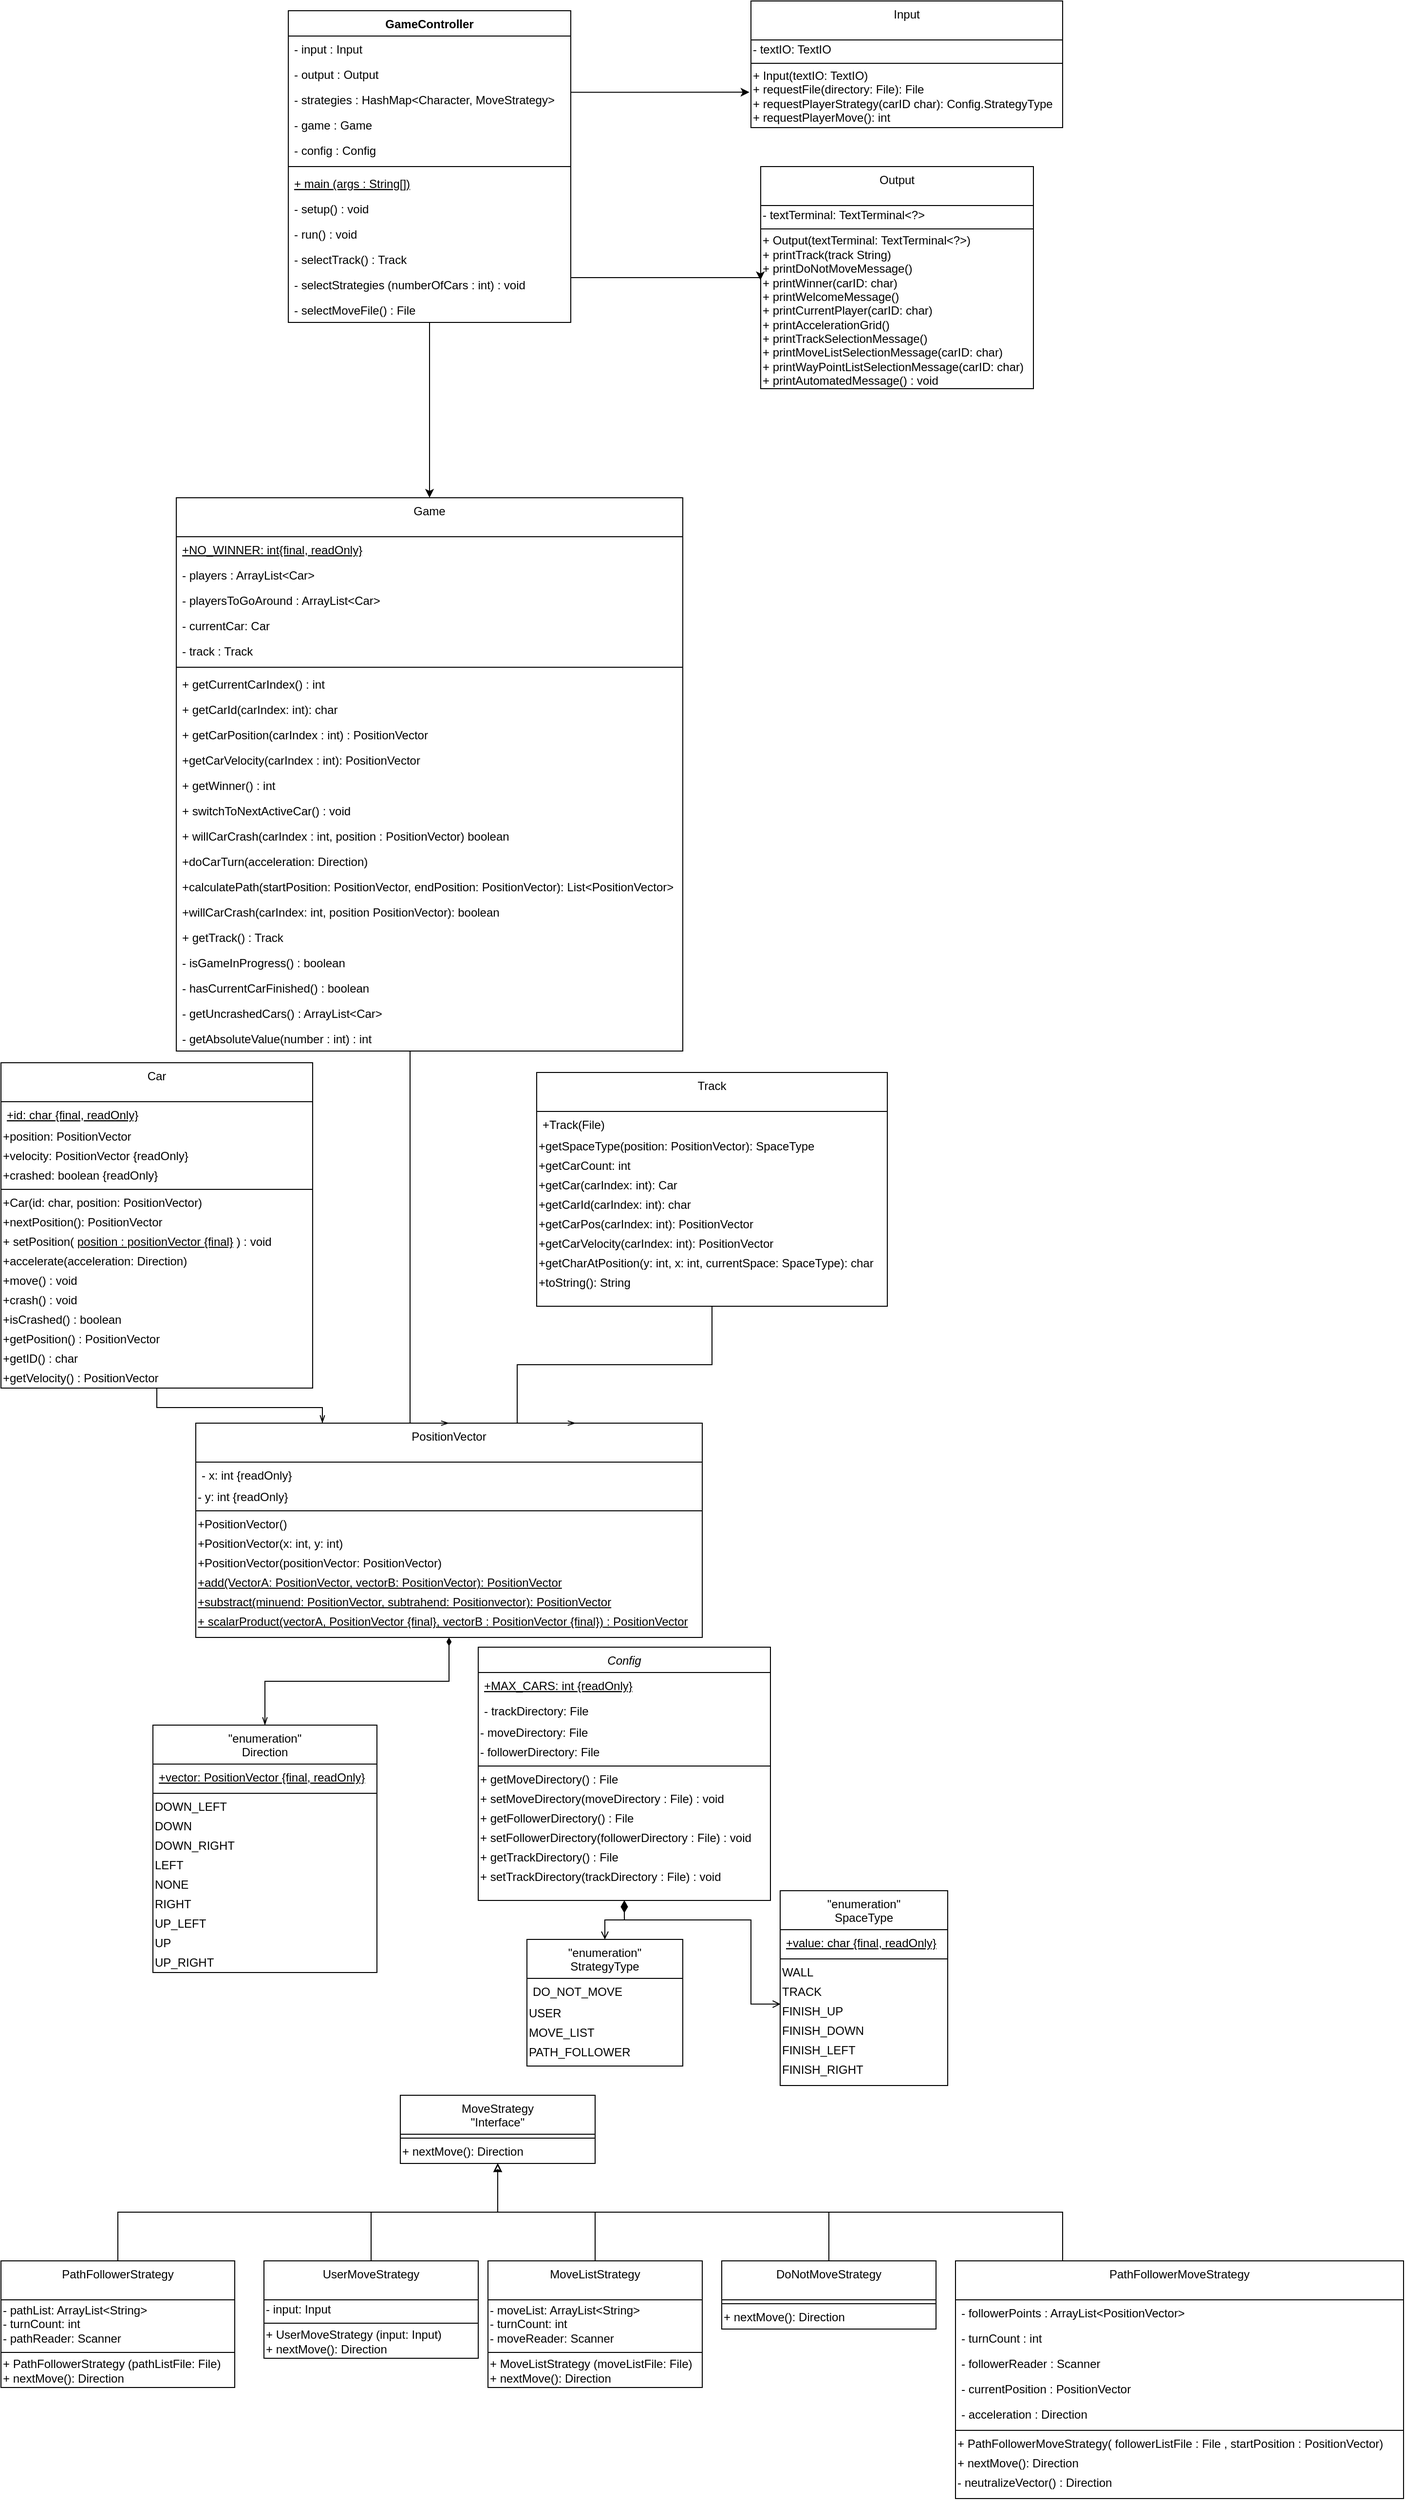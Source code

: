 <mxfile version="14.4.9" type="device"><diagram id="21KPywL8v5zVgEYM9-SO" name="Page-1"><mxGraphModel dx="38" dy="457" grid="1" gridSize="10" guides="1" tooltips="1" connect="1" arrows="1" fold="1" page="1" pageScale="1" pageWidth="827" pageHeight="1169" math="0" shadow="0"><root><mxCell id="0"/><mxCell id="1" parent="0"/><mxCell id="v4-2PvNkM2KqIHNa5-uu-1" value="Config" style="swimlane;fontStyle=2;align=center;verticalAlign=top;childLayout=stackLayout;horizontal=1;startSize=26;horizontalStack=0;resizeParent=1;resizeLast=0;collapsible=1;marginBottom=0;rounded=0;shadow=0;strokeWidth=1;" vertex="1" parent="1"><mxGeometry x="1460" y="1780" width="300" height="260" as="geometry"><mxRectangle x="230" y="140" width="160" height="26" as="alternateBounds"/></mxGeometry></mxCell><mxCell id="v4-2PvNkM2KqIHNa5-uu-2" value="+MAX_CARS: int {readOnly}" style="text;align=left;verticalAlign=top;spacingLeft=4;spacingRight=4;overflow=hidden;rotatable=0;points=[[0,0.5],[1,0.5]];portConstraint=eastwest;rounded=0;shadow=0;html=0;fontStyle=4" vertex="1" parent="v4-2PvNkM2KqIHNa5-uu-1"><mxGeometry y="26" width="300" height="26" as="geometry"/></mxCell><mxCell id="v4-2PvNkM2KqIHNa5-uu-3" value="- trackDirectory: File" style="text;align=left;verticalAlign=top;spacingLeft=4;spacingRight=4;overflow=hidden;rotatable=0;points=[[0,0.5],[1,0.5]];portConstraint=eastwest;rounded=0;shadow=0;html=0;" vertex="1" parent="v4-2PvNkM2KqIHNa5-uu-1"><mxGeometry y="52" width="300" height="26" as="geometry"/></mxCell><mxCell id="v4-2PvNkM2KqIHNa5-uu-4" value="- moveDirectory: File" style="text;html=1;align=left;verticalAlign=middle;resizable=0;points=[];autosize=1;" vertex="1" parent="v4-2PvNkM2KqIHNa5-uu-1"><mxGeometry y="78" width="300" height="20" as="geometry"/></mxCell><mxCell id="v4-2PvNkM2KqIHNa5-uu-5" value="- followerDirectory: File" style="text;html=1;align=left;verticalAlign=middle;resizable=0;points=[];autosize=1;" vertex="1" parent="v4-2PvNkM2KqIHNa5-uu-1"><mxGeometry y="98" width="300" height="20" as="geometry"/></mxCell><mxCell id="v4-2PvNkM2KqIHNa5-uu-162" value="" style="line;html=1;strokeWidth=1;align=left;verticalAlign=middle;spacingTop=-1;spacingLeft=3;spacingRight=3;rotatable=0;labelPosition=right;points=[];portConstraint=eastwest;" vertex="1" parent="v4-2PvNkM2KqIHNa5-uu-1"><mxGeometry y="118" width="300" height="8" as="geometry"/></mxCell><mxCell id="v4-2PvNkM2KqIHNa5-uu-163" value="+ getMoveDirectory() : File" style="text;html=1;align=left;verticalAlign=middle;resizable=0;points=[];autosize=1;" vertex="1" parent="v4-2PvNkM2KqIHNa5-uu-1"><mxGeometry y="126" width="300" height="20" as="geometry"/></mxCell><mxCell id="v4-2PvNkM2KqIHNa5-uu-168" value="+ setMoveDirectory(moveDirectory : File) : void" style="text;html=1;align=left;verticalAlign=middle;resizable=0;points=[];autosize=1;" vertex="1" parent="v4-2PvNkM2KqIHNa5-uu-1"><mxGeometry y="146" width="300" height="20" as="geometry"/></mxCell><mxCell id="v4-2PvNkM2KqIHNa5-uu-167" value="+ getFollowerDirectory() : File" style="text;html=1;align=left;verticalAlign=middle;resizable=0;points=[];autosize=1;" vertex="1" parent="v4-2PvNkM2KqIHNa5-uu-1"><mxGeometry y="166" width="300" height="20" as="geometry"/></mxCell><mxCell id="v4-2PvNkM2KqIHNa5-uu-166" value="+ setFollowerDirectory(followerDirectory : File) : void" style="text;html=1;align=left;verticalAlign=middle;resizable=0;points=[];autosize=1;" vertex="1" parent="v4-2PvNkM2KqIHNa5-uu-1"><mxGeometry y="186" width="300" height="20" as="geometry"/></mxCell><mxCell id="v4-2PvNkM2KqIHNa5-uu-164" value="+ getTrackDirectory() : File" style="text;html=1;align=left;verticalAlign=middle;resizable=0;points=[];autosize=1;" vertex="1" parent="v4-2PvNkM2KqIHNa5-uu-1"><mxGeometry y="206" width="300" height="20" as="geometry"/></mxCell><mxCell id="v4-2PvNkM2KqIHNa5-uu-169" value="+ setTrackDirectory(trackDirectory : File) : void" style="text;html=1;align=left;verticalAlign=middle;resizable=0;points=[];autosize=1;" vertex="1" parent="v4-2PvNkM2KqIHNa5-uu-1"><mxGeometry y="226" width="300" height="20" as="geometry"/></mxCell><mxCell id="v4-2PvNkM2KqIHNa5-uu-6" value="&quot;enumeration&quot;&#10;StrategyType&#10;" style="swimlane;fontStyle=0;align=center;verticalAlign=top;childLayout=stackLayout;horizontal=1;startSize=40;horizontalStack=0;resizeParent=1;resizeLast=0;collapsible=1;marginBottom=0;rounded=0;shadow=0;strokeWidth=1;" vertex="1" parent="1"><mxGeometry x="1510" y="2080" width="160" height="130" as="geometry"><mxRectangle x="340" y="380" width="170" height="26" as="alternateBounds"/></mxGeometry></mxCell><mxCell id="v4-2PvNkM2KqIHNa5-uu-7" value="DO_NOT_MOVE" style="text;align=left;verticalAlign=top;spacingLeft=4;spacingRight=4;overflow=hidden;rotatable=0;points=[[0,0.5],[1,0.5]];portConstraint=eastwest;" vertex="1" parent="v4-2PvNkM2KqIHNa5-uu-6"><mxGeometry y="40" width="160" height="26" as="geometry"/></mxCell><mxCell id="v4-2PvNkM2KqIHNa5-uu-8" value="USER" style="text;html=1;align=left;verticalAlign=middle;resizable=0;points=[];autosize=1;" vertex="1" parent="v4-2PvNkM2KqIHNa5-uu-6"><mxGeometry y="66" width="160" height="20" as="geometry"/></mxCell><mxCell id="v4-2PvNkM2KqIHNa5-uu-9" value="MOVE_LIST" style="text;html=1;align=left;verticalAlign=middle;resizable=0;points=[];autosize=1;" vertex="1" parent="v4-2PvNkM2KqIHNa5-uu-6"><mxGeometry y="86" width="160" height="20" as="geometry"/></mxCell><mxCell id="v4-2PvNkM2KqIHNa5-uu-10" value="PATH_FOLLOWER" style="text;html=1;align=left;verticalAlign=middle;resizable=0;points=[];autosize=1;" vertex="1" parent="v4-2PvNkM2KqIHNa5-uu-6"><mxGeometry y="106" width="160" height="20" as="geometry"/></mxCell><mxCell id="v4-2PvNkM2KqIHNa5-uu-11" value="" style="endArrow=diamondThin;endSize=10;endFill=1;shadow=0;strokeWidth=1;rounded=0;edgeStyle=elbowEdgeStyle;elbow=vertical;startArrow=open;startFill=0;" edge="1" parent="1" source="v4-2PvNkM2KqIHNa5-uu-6" target="v4-2PvNkM2KqIHNa5-uu-1"><mxGeometry width="160" relative="1" as="geometry"><mxPoint x="1530" y="1983" as="sourcePoint"/><mxPoint x="1630" y="1881" as="targetPoint"/></mxGeometry></mxCell><mxCell id="v4-2PvNkM2KqIHNa5-uu-12" value="&quot;enumeration&quot;&#10;SpaceType" style="swimlane;fontStyle=0;align=center;verticalAlign=top;childLayout=stackLayout;horizontal=1;startSize=40;horizontalStack=0;resizeParent=1;resizeLast=0;collapsible=1;marginBottom=0;rounded=0;shadow=0;strokeWidth=1;" vertex="1" parent="1"><mxGeometry x="1770" y="2030" width="172" height="200" as="geometry"><mxRectangle x="550" y="140" width="160" height="26" as="alternateBounds"/></mxGeometry></mxCell><mxCell id="v4-2PvNkM2KqIHNa5-uu-13" value="+value: char {final, readOnly}" style="text;align=left;verticalAlign=top;spacingLeft=4;spacingRight=4;overflow=hidden;rotatable=0;points=[[0,0.5],[1,0.5]];portConstraint=eastwest;rounded=0;shadow=0;html=0;fontStyle=4" vertex="1" parent="v4-2PvNkM2KqIHNa5-uu-12"><mxGeometry y="40" width="172" height="26" as="geometry"/></mxCell><mxCell id="v4-2PvNkM2KqIHNa5-uu-14" value="" style="line;html=1;strokeWidth=1;align=left;verticalAlign=middle;spacingTop=-1;spacingLeft=3;spacingRight=3;rotatable=0;labelPosition=right;points=[];portConstraint=eastwest;" vertex="1" parent="v4-2PvNkM2KqIHNa5-uu-12"><mxGeometry y="66" width="172" height="8" as="geometry"/></mxCell><mxCell id="v4-2PvNkM2KqIHNa5-uu-15" value="&lt;div&gt;&lt;span&gt;WALL&lt;/span&gt;&lt;/div&gt;" style="text;html=1;align=left;verticalAlign=middle;resizable=0;points=[];autosize=1;" vertex="1" parent="v4-2PvNkM2KqIHNa5-uu-12"><mxGeometry y="74" width="172" height="20" as="geometry"/></mxCell><mxCell id="v4-2PvNkM2KqIHNa5-uu-16" value="TRACK" style="text;html=1;align=left;verticalAlign=middle;resizable=0;points=[];autosize=1;" vertex="1" parent="v4-2PvNkM2KqIHNa5-uu-12"><mxGeometry y="94" width="172" height="20" as="geometry"/></mxCell><mxCell id="v4-2PvNkM2KqIHNa5-uu-17" value="FINISH_UP" style="text;html=1;align=left;verticalAlign=middle;resizable=0;points=[];autosize=1;" vertex="1" parent="v4-2PvNkM2KqIHNa5-uu-12"><mxGeometry y="114" width="172" height="20" as="geometry"/></mxCell><mxCell id="v4-2PvNkM2KqIHNa5-uu-18" value="FINISH_DOWN" style="text;html=1;align=left;verticalAlign=middle;resizable=0;points=[];autosize=1;" vertex="1" parent="v4-2PvNkM2KqIHNa5-uu-12"><mxGeometry y="134" width="172" height="20" as="geometry"/></mxCell><mxCell id="v4-2PvNkM2KqIHNa5-uu-19" value="FINISH_LEFT" style="text;html=1;align=left;verticalAlign=middle;resizable=0;points=[];autosize=1;" vertex="1" parent="v4-2PvNkM2KqIHNa5-uu-12"><mxGeometry y="154" width="172" height="20" as="geometry"/></mxCell><mxCell id="v4-2PvNkM2KqIHNa5-uu-20" value="FINISH_RIGHT" style="text;html=1;align=left;verticalAlign=middle;resizable=0;points=[];autosize=1;" vertex="1" parent="v4-2PvNkM2KqIHNa5-uu-12"><mxGeometry y="174" width="172" height="20" as="geometry"/></mxCell><mxCell id="v4-2PvNkM2KqIHNa5-uu-21" style="edgeStyle=orthogonalEdgeStyle;rounded=0;orthogonalLoop=1;jettySize=auto;html=1;entryX=0.002;entryY=0.12;entryDx=0;entryDy=0;entryPerimeter=0;endArrow=open;endFill=0;startArrow=diamondThin;startFill=1;exitX=0.5;exitY=1;exitDx=0;exitDy=0;" edge="1" parent="1" source="v4-2PvNkM2KqIHNa5-uu-1" target="v4-2PvNkM2KqIHNa5-uu-17"><mxGeometry relative="1" as="geometry"><Array as="points"><mxPoint x="1610" y="2060"/><mxPoint x="1740" y="2060"/><mxPoint x="1740" y="2146"/></Array></mxGeometry></mxCell><mxCell id="v4-2PvNkM2KqIHNa5-uu-22" value="&quot;enumeration&quot;&#10;Direction" style="swimlane;fontStyle=0;align=center;verticalAlign=top;childLayout=stackLayout;horizontal=1;startSize=40;horizontalStack=0;resizeParent=1;resizeLast=0;collapsible=1;marginBottom=0;rounded=0;shadow=0;strokeWidth=1;" vertex="1" parent="1"><mxGeometry x="1126" y="1860" width="230" height="254" as="geometry"><mxRectangle x="550" y="140" width="160" height="26" as="alternateBounds"/></mxGeometry></mxCell><mxCell id="v4-2PvNkM2KqIHNa5-uu-23" value="+vector: PositionVector {final, readOnly}" style="text;align=left;verticalAlign=top;spacingLeft=4;spacingRight=4;overflow=hidden;rotatable=0;points=[[0,0.5],[1,0.5]];portConstraint=eastwest;rounded=0;shadow=0;html=0;fontStyle=4" vertex="1" parent="v4-2PvNkM2KqIHNa5-uu-22"><mxGeometry y="40" width="230" height="26" as="geometry"/></mxCell><mxCell id="v4-2PvNkM2KqIHNa5-uu-24" value="" style="line;html=1;strokeWidth=1;align=left;verticalAlign=middle;spacingTop=-1;spacingLeft=3;spacingRight=3;rotatable=0;labelPosition=right;points=[];portConstraint=eastwest;" vertex="1" parent="v4-2PvNkM2KqIHNa5-uu-22"><mxGeometry y="66" width="230" height="8" as="geometry"/></mxCell><mxCell id="v4-2PvNkM2KqIHNa5-uu-25" value="&lt;div&gt;&lt;span&gt;DOWN_LEFT&lt;/span&gt;&lt;/div&gt;" style="text;html=1;align=left;verticalAlign=middle;resizable=0;points=[];autosize=1;" vertex="1" parent="v4-2PvNkM2KqIHNa5-uu-22"><mxGeometry y="74" width="230" height="20" as="geometry"/></mxCell><mxCell id="v4-2PvNkM2KqIHNa5-uu-26" value="DOWN" style="text;html=1;align=left;verticalAlign=middle;resizable=0;points=[];autosize=1;" vertex="1" parent="v4-2PvNkM2KqIHNa5-uu-22"><mxGeometry y="94" width="230" height="20" as="geometry"/></mxCell><mxCell id="v4-2PvNkM2KqIHNa5-uu-27" value="DOWN_RIGHT" style="text;html=1;align=left;verticalAlign=middle;resizable=0;points=[];autosize=1;" vertex="1" parent="v4-2PvNkM2KqIHNa5-uu-22"><mxGeometry y="114" width="230" height="20" as="geometry"/></mxCell><mxCell id="v4-2PvNkM2KqIHNa5-uu-28" value="LEFT" style="text;html=1;align=left;verticalAlign=middle;resizable=0;points=[];autosize=1;" vertex="1" parent="v4-2PvNkM2KqIHNa5-uu-22"><mxGeometry y="134" width="230" height="20" as="geometry"/></mxCell><mxCell id="v4-2PvNkM2KqIHNa5-uu-29" value="NONE" style="text;html=1;align=left;verticalAlign=middle;resizable=0;points=[];autosize=1;" vertex="1" parent="v4-2PvNkM2KqIHNa5-uu-22"><mxGeometry y="154" width="230" height="20" as="geometry"/></mxCell><mxCell id="v4-2PvNkM2KqIHNa5-uu-30" value="RIGHT" style="text;html=1;align=left;verticalAlign=middle;resizable=0;points=[];autosize=1;" vertex="1" parent="v4-2PvNkM2KqIHNa5-uu-22"><mxGeometry y="174" width="230" height="20" as="geometry"/></mxCell><mxCell id="v4-2PvNkM2KqIHNa5-uu-31" value="UP_LEFT" style="text;html=1;align=left;verticalAlign=middle;resizable=0;points=[];autosize=1;" vertex="1" parent="v4-2PvNkM2KqIHNa5-uu-22"><mxGeometry y="194" width="230" height="20" as="geometry"/></mxCell><mxCell id="v4-2PvNkM2KqIHNa5-uu-32" value="UP" style="text;html=1;align=left;verticalAlign=middle;resizable=0;points=[];autosize=1;" vertex="1" parent="v4-2PvNkM2KqIHNa5-uu-22"><mxGeometry y="214" width="230" height="20" as="geometry"/></mxCell><mxCell id="v4-2PvNkM2KqIHNa5-uu-33" value="UP_RIGHT" style="text;html=1;align=left;verticalAlign=middle;resizable=0;points=[];autosize=1;" vertex="1" parent="v4-2PvNkM2KqIHNa5-uu-22"><mxGeometry y="234" width="230" height="20" as="geometry"/></mxCell><mxCell id="v4-2PvNkM2KqIHNa5-uu-34" style="edgeStyle=orthogonalEdgeStyle;rounded=0;orthogonalLoop=1;jettySize=auto;html=1;entryX=0.5;entryY=0;entryDx=0;entryDy=0;startArrow=diamondThin;startFill=1;endArrow=openThin;endFill=0;" edge="1" parent="1" source="v4-2PvNkM2KqIHNa5-uu-35" target="v4-2PvNkM2KqIHNa5-uu-22"><mxGeometry relative="1" as="geometry"/></mxCell><mxCell id="v4-2PvNkM2KqIHNa5-uu-35" value="PositionVector" style="swimlane;fontStyle=0;align=center;verticalAlign=top;childLayout=stackLayout;horizontal=1;startSize=40;horizontalStack=0;resizeParent=1;resizeLast=0;collapsible=1;marginBottom=0;rounded=0;shadow=0;strokeWidth=1;" vertex="1" parent="1"><mxGeometry x="1170" y="1550" width="520" height="220" as="geometry"><mxRectangle x="550" y="140" width="160" height="26" as="alternateBounds"/></mxGeometry></mxCell><mxCell id="v4-2PvNkM2KqIHNa5-uu-36" value="- x: int {readOnly}" style="text;align=left;verticalAlign=top;spacingLeft=4;spacingRight=4;overflow=hidden;rotatable=0;points=[[0,0.5],[1,0.5]];portConstraint=eastwest;rounded=0;shadow=0;html=0;" vertex="1" parent="v4-2PvNkM2KqIHNa5-uu-35"><mxGeometry y="40" width="520" height="26" as="geometry"/></mxCell><mxCell id="v4-2PvNkM2KqIHNa5-uu-37" value="- y: int {readOnly}" style="text;html=1;align=left;verticalAlign=middle;resizable=0;points=[];autosize=1;" vertex="1" parent="v4-2PvNkM2KqIHNa5-uu-35"><mxGeometry y="66" width="520" height="20" as="geometry"/></mxCell><mxCell id="v4-2PvNkM2KqIHNa5-uu-38" value="" style="line;html=1;strokeWidth=1;align=left;verticalAlign=middle;spacingTop=-1;spacingLeft=3;spacingRight=3;rotatable=0;labelPosition=right;points=[];portConstraint=eastwest;" vertex="1" parent="v4-2PvNkM2KqIHNa5-uu-35"><mxGeometry y="86" width="520" height="8" as="geometry"/></mxCell><mxCell id="v4-2PvNkM2KqIHNa5-uu-39" value="&lt;div&gt;&lt;span&gt;+PositionVector()&lt;/span&gt;&lt;/div&gt;" style="text;html=1;align=left;verticalAlign=middle;resizable=0;points=[];autosize=1;" vertex="1" parent="v4-2PvNkM2KqIHNa5-uu-35"><mxGeometry y="94" width="520" height="20" as="geometry"/></mxCell><mxCell id="v4-2PvNkM2KqIHNa5-uu-40" value="+PositionVector(x: int, y: int)" style="text;html=1;align=left;verticalAlign=middle;resizable=0;points=[];autosize=1;" vertex="1" parent="v4-2PvNkM2KqIHNa5-uu-35"><mxGeometry y="114" width="520" height="20" as="geometry"/></mxCell><mxCell id="v4-2PvNkM2KqIHNa5-uu-41" value="+PositionVector(positionVector: PositionVector)" style="text;html=1;align=left;verticalAlign=middle;resizable=0;points=[];autosize=1;" vertex="1" parent="v4-2PvNkM2KqIHNa5-uu-35"><mxGeometry y="134" width="520" height="20" as="geometry"/></mxCell><mxCell id="v4-2PvNkM2KqIHNa5-uu-42" value="&lt;u&gt;+add(VectorA: PositionVector, vectorB: PositionVector): PositionVector&lt;/u&gt;" style="text;html=1;align=left;verticalAlign=middle;resizable=0;points=[];autosize=1;" vertex="1" parent="v4-2PvNkM2KqIHNa5-uu-35"><mxGeometry y="154" width="520" height="20" as="geometry"/></mxCell><mxCell id="v4-2PvNkM2KqIHNa5-uu-43" value="&lt;u&gt;+substract(minuend: PositionVector, subtrahend: Positionvector): PositionVector&lt;/u&gt;" style="text;html=1;align=left;verticalAlign=middle;resizable=0;points=[];autosize=1;" vertex="1" parent="v4-2PvNkM2KqIHNa5-uu-35"><mxGeometry y="174" width="520" height="20" as="geometry"/></mxCell><mxCell id="v4-2PvNkM2KqIHNa5-uu-158" value="&lt;u&gt;+ scalarProduct(vectorA,&amp;nbsp;PositionVector {final}, vectorB : PositionVector {final}) : PositionVector&lt;/u&gt;" style="text;html=1;align=left;verticalAlign=middle;resizable=0;points=[];autosize=1;" vertex="1" parent="v4-2PvNkM2KqIHNa5-uu-35"><mxGeometry y="194" width="520" height="20" as="geometry"/></mxCell><mxCell id="v4-2PvNkM2KqIHNa5-uu-44" style="edgeStyle=orthogonalEdgeStyle;rounded=0;orthogonalLoop=1;jettySize=auto;html=1;entryX=0.75;entryY=0;entryDx=0;entryDy=0;startArrow=none;startFill=0;endArrow=openThin;endFill=0;exitX=0.5;exitY=1;exitDx=0;exitDy=0;" edge="1" parent="1" source="v4-2PvNkM2KqIHNa5-uu-45" target="v4-2PvNkM2KqIHNa5-uu-35"><mxGeometry relative="1" as="geometry"><Array as="points"><mxPoint x="1700" y="1490"/><mxPoint x="1500" y="1490"/></Array></mxGeometry></mxCell><mxCell id="v4-2PvNkM2KqIHNa5-uu-45" value="Track" style="swimlane;fontStyle=0;align=center;verticalAlign=top;childLayout=stackLayout;horizontal=1;startSize=40;horizontalStack=0;resizeParent=1;resizeLast=0;collapsible=1;marginBottom=0;rounded=0;shadow=0;strokeWidth=1;" vertex="1" parent="1"><mxGeometry x="1520" y="1190" width="360" height="240" as="geometry"><mxRectangle x="550" y="140" width="160" height="26" as="alternateBounds"/></mxGeometry></mxCell><mxCell id="v4-2PvNkM2KqIHNa5-uu-46" value="+Track(File)" style="text;align=left;verticalAlign=top;spacingLeft=4;spacingRight=4;overflow=hidden;rotatable=0;points=[[0,0.5],[1,0.5]];portConstraint=eastwest;rounded=0;shadow=0;html=0;" vertex="1" parent="v4-2PvNkM2KqIHNa5-uu-45"><mxGeometry y="40" width="360" height="26" as="geometry"/></mxCell><mxCell id="v4-2PvNkM2KqIHNa5-uu-47" value="&lt;div&gt;&lt;span&gt;+getSpaceType(position: PositionVector): SpaceType&lt;/span&gt;&lt;/div&gt;" style="text;html=1;align=left;verticalAlign=middle;resizable=0;points=[];autosize=1;" vertex="1" parent="v4-2PvNkM2KqIHNa5-uu-45"><mxGeometry y="66" width="360" height="20" as="geometry"/></mxCell><mxCell id="v4-2PvNkM2KqIHNa5-uu-48" value="+getCarCount: int" style="text;html=1;align=left;verticalAlign=middle;resizable=0;points=[];autosize=1;" vertex="1" parent="v4-2PvNkM2KqIHNa5-uu-45"><mxGeometry y="86" width="360" height="20" as="geometry"/></mxCell><mxCell id="v4-2PvNkM2KqIHNa5-uu-49" value="+getCar(carIndex: int): Car" style="text;html=1;align=left;verticalAlign=middle;resizable=0;points=[];autosize=1;" vertex="1" parent="v4-2PvNkM2KqIHNa5-uu-45"><mxGeometry y="106" width="360" height="20" as="geometry"/></mxCell><mxCell id="v4-2PvNkM2KqIHNa5-uu-50" value="+getCarId(carIndex: int): char" style="text;html=1;align=left;verticalAlign=middle;resizable=0;points=[];autosize=1;" vertex="1" parent="v4-2PvNkM2KqIHNa5-uu-45"><mxGeometry y="126" width="360" height="20" as="geometry"/></mxCell><mxCell id="v4-2PvNkM2KqIHNa5-uu-51" value="+getCarPos(carIndex: int): PositionVector" style="text;html=1;align=left;verticalAlign=middle;resizable=0;points=[];autosize=1;" vertex="1" parent="v4-2PvNkM2KqIHNa5-uu-45"><mxGeometry y="146" width="360" height="20" as="geometry"/></mxCell><mxCell id="v4-2PvNkM2KqIHNa5-uu-52" value="+getCarVelocity(carIndex: int): PositionVector" style="text;html=1;align=left;verticalAlign=middle;resizable=0;points=[];autosize=1;" vertex="1" parent="v4-2PvNkM2KqIHNa5-uu-45"><mxGeometry y="166" width="360" height="20" as="geometry"/></mxCell><mxCell id="v4-2PvNkM2KqIHNa5-uu-53" value="+getCharAtPosition(y: int, x: int, currentSpace: SpaceType): char" style="text;html=1;align=left;verticalAlign=middle;resizable=0;points=[];autosize=1;" vertex="1" parent="v4-2PvNkM2KqIHNa5-uu-45"><mxGeometry y="186" width="360" height="20" as="geometry"/></mxCell><mxCell id="v4-2PvNkM2KqIHNa5-uu-54" value="+toString(): String" style="text;html=1;align=left;verticalAlign=middle;resizable=0;points=[];autosize=1;" vertex="1" parent="v4-2PvNkM2KqIHNa5-uu-45"><mxGeometry y="206" width="360" height="20" as="geometry"/></mxCell><mxCell id="v4-2PvNkM2KqIHNa5-uu-55" style="edgeStyle=orthogonalEdgeStyle;rounded=0;orthogonalLoop=1;jettySize=auto;html=1;entryX=0.25;entryY=0;entryDx=0;entryDy=0;startArrow=none;startFill=0;endArrow=openThin;endFill=0;" edge="1" parent="1" source="v4-2PvNkM2KqIHNa5-uu-56" target="v4-2PvNkM2KqIHNa5-uu-35"><mxGeometry relative="1" as="geometry"/></mxCell><mxCell id="v4-2PvNkM2KqIHNa5-uu-56" value="Car" style="swimlane;fontStyle=0;align=center;verticalAlign=top;childLayout=stackLayout;horizontal=1;startSize=40;horizontalStack=0;resizeParent=1;resizeLast=0;collapsible=1;marginBottom=0;rounded=0;shadow=0;strokeWidth=1;" vertex="1" parent="1"><mxGeometry x="970" y="1180" width="320" height="334" as="geometry"><mxRectangle x="550" y="140" width="160" height="26" as="alternateBounds"/></mxGeometry></mxCell><mxCell id="v4-2PvNkM2KqIHNa5-uu-57" value="+id: char {final, readOnly}" style="text;align=left;verticalAlign=top;spacingLeft=4;spacingRight=4;overflow=hidden;rotatable=0;points=[[0,0.5],[1,0.5]];portConstraint=eastwest;rounded=0;shadow=0;html=0;fontStyle=4" vertex="1" parent="v4-2PvNkM2KqIHNa5-uu-56"><mxGeometry y="40" width="320" height="26" as="geometry"/></mxCell><mxCell id="v4-2PvNkM2KqIHNa5-uu-58" value="+position: PositionVector" style="text;html=1;align=left;verticalAlign=middle;resizable=0;points=[];autosize=1;" vertex="1" parent="v4-2PvNkM2KqIHNa5-uu-56"><mxGeometry y="66" width="320" height="20" as="geometry"/></mxCell><mxCell id="v4-2PvNkM2KqIHNa5-uu-59" value="+velocity: PositionVector {readOnly}" style="text;html=1;align=left;verticalAlign=middle;resizable=0;points=[];autosize=1;" vertex="1" parent="v4-2PvNkM2KqIHNa5-uu-56"><mxGeometry y="86" width="320" height="20" as="geometry"/></mxCell><mxCell id="v4-2PvNkM2KqIHNa5-uu-60" value="+crashed: boolean {readOnly}" style="text;html=1;align=left;verticalAlign=middle;resizable=0;points=[];autosize=1;" vertex="1" parent="v4-2PvNkM2KqIHNa5-uu-56"><mxGeometry y="106" width="320" height="20" as="geometry"/></mxCell><mxCell id="v4-2PvNkM2KqIHNa5-uu-61" value="" style="line;html=1;strokeWidth=1;align=left;verticalAlign=middle;spacingTop=-1;spacingLeft=3;spacingRight=3;rotatable=0;labelPosition=right;points=[];portConstraint=eastwest;" vertex="1" parent="v4-2PvNkM2KqIHNa5-uu-56"><mxGeometry y="126" width="320" height="8" as="geometry"/></mxCell><mxCell id="v4-2PvNkM2KqIHNa5-uu-62" value="+Car(id: char, position: PositionVector)" style="text;html=1;align=left;verticalAlign=middle;resizable=0;points=[];autosize=1;" vertex="1" parent="v4-2PvNkM2KqIHNa5-uu-56"><mxGeometry y="134" width="320" height="20" as="geometry"/></mxCell><mxCell id="v4-2PvNkM2KqIHNa5-uu-63" value="+nextPosition(): PositionVector" style="text;html=1;align=left;verticalAlign=middle;resizable=0;points=[];autosize=1;" vertex="1" parent="v4-2PvNkM2KqIHNa5-uu-56"><mxGeometry y="154" width="320" height="20" as="geometry"/></mxCell><mxCell id="v4-2PvNkM2KqIHNa5-uu-155" value="+ setPosition( &lt;u&gt;position : positionVector {final}&lt;/u&gt; ) : void" style="text;html=1;align=left;verticalAlign=middle;resizable=0;points=[];autosize=1;" vertex="1" parent="v4-2PvNkM2KqIHNa5-uu-56"><mxGeometry y="174" width="320" height="20" as="geometry"/></mxCell><mxCell id="v4-2PvNkM2KqIHNa5-uu-64" value="+accelerate(acceleration: Direction)" style="text;html=1;align=left;verticalAlign=middle;resizable=0;points=[];autosize=1;" vertex="1" parent="v4-2PvNkM2KqIHNa5-uu-56"><mxGeometry y="194" width="320" height="20" as="geometry"/></mxCell><mxCell id="v4-2PvNkM2KqIHNa5-uu-65" value="&lt;div&gt;&lt;span&gt;+move() : void&lt;/span&gt;&lt;/div&gt;" style="text;html=1;align=left;verticalAlign=middle;resizable=0;points=[];autosize=1;" vertex="1" parent="v4-2PvNkM2KqIHNa5-uu-56"><mxGeometry y="214" width="320" height="20" as="geometry"/></mxCell><mxCell id="v4-2PvNkM2KqIHNa5-uu-66" value="+crash() : void" style="text;html=1;align=left;verticalAlign=middle;resizable=0;points=[];autosize=1;" vertex="1" parent="v4-2PvNkM2KqIHNa5-uu-56"><mxGeometry y="234" width="320" height="20" as="geometry"/></mxCell><mxCell id="v4-2PvNkM2KqIHNa5-uu-67" value="+isCrashed() : boolean" style="text;html=1;align=left;verticalAlign=middle;resizable=0;points=[];autosize=1;" vertex="1" parent="v4-2PvNkM2KqIHNa5-uu-56"><mxGeometry y="254" width="320" height="20" as="geometry"/></mxCell><mxCell id="v4-2PvNkM2KqIHNa5-uu-68" value="+getPosition() : PositionVector" style="text;html=1;align=left;verticalAlign=middle;resizable=0;points=[];autosize=1;" vertex="1" parent="v4-2PvNkM2KqIHNa5-uu-56"><mxGeometry y="274" width="320" height="20" as="geometry"/></mxCell><mxCell id="v4-2PvNkM2KqIHNa5-uu-69" value="+getID() : char" style="text;html=1;align=left;verticalAlign=middle;resizable=0;points=[];autosize=1;" vertex="1" parent="v4-2PvNkM2KqIHNa5-uu-56"><mxGeometry y="294" width="320" height="20" as="geometry"/></mxCell><mxCell id="v4-2PvNkM2KqIHNa5-uu-70" value="&lt;div&gt;&lt;span&gt;+getVelocity() : PositionVector&lt;/span&gt;&lt;/div&gt;" style="text;html=1;align=left;verticalAlign=middle;resizable=0;points=[];autosize=1;" vertex="1" parent="v4-2PvNkM2KqIHNa5-uu-56"><mxGeometry y="314" width="320" height="20" as="geometry"/></mxCell><mxCell id="v4-2PvNkM2KqIHNa5-uu-71" style="edgeStyle=orthogonalEdgeStyle;rounded=0;orthogonalLoop=1;jettySize=auto;html=1;entryX=0.5;entryY=0;entryDx=0;entryDy=0;startArrow=none;startFill=0;endArrow=openThin;endFill=0;" edge="1" parent="1" source="v4-2PvNkM2KqIHNa5-uu-72" target="v4-2PvNkM2KqIHNa5-uu-35"><mxGeometry relative="1" as="geometry"><Array as="points"><mxPoint x="1390" y="1260"/><mxPoint x="1390" y="1260"/></Array></mxGeometry></mxCell><mxCell id="v4-2PvNkM2KqIHNa5-uu-72" value="Game" style="swimlane;fontStyle=0;align=center;verticalAlign=top;childLayout=stackLayout;horizontal=1;startSize=40;horizontalStack=0;resizeParent=1;resizeLast=0;collapsible=1;marginBottom=0;rounded=0;shadow=0;strokeWidth=1;" vertex="1" parent="1"><mxGeometry x="1150" y="600" width="520" height="568" as="geometry"><mxRectangle x="550" y="140" width="160" height="26" as="alternateBounds"/></mxGeometry></mxCell><mxCell id="v4-2PvNkM2KqIHNa5-uu-73" value="+NO_WINNER: int{final, readOnly}" style="text;align=left;verticalAlign=top;spacingLeft=4;spacingRight=4;overflow=hidden;rotatable=0;points=[[0,0.5],[1,0.5]];portConstraint=eastwest;rounded=0;shadow=0;html=0;fontStyle=4" vertex="1" parent="v4-2PvNkM2KqIHNa5-uu-72"><mxGeometry y="40" width="520" height="26" as="geometry"/></mxCell><mxCell id="v4-2PvNkM2KqIHNa5-uu-74" value="- players : ArrayList&lt;Car&gt;" style="text;strokeColor=none;fillColor=none;align=left;verticalAlign=top;spacingLeft=4;spacingRight=4;overflow=hidden;rotatable=0;points=[[0,0.5],[1,0.5]];portConstraint=eastwest;" vertex="1" parent="v4-2PvNkM2KqIHNa5-uu-72"><mxGeometry y="66" width="520" height="26" as="geometry"/></mxCell><mxCell id="v4-2PvNkM2KqIHNa5-uu-75" value="- playersToGoAround : ArrayList&lt;Car&gt;" style="text;strokeColor=none;fillColor=none;align=left;verticalAlign=top;spacingLeft=4;spacingRight=4;overflow=hidden;rotatable=0;points=[[0,0.5],[1,0.5]];portConstraint=eastwest;" vertex="1" parent="v4-2PvNkM2KqIHNa5-uu-72"><mxGeometry y="92" width="520" height="26" as="geometry"/></mxCell><mxCell id="v4-2PvNkM2KqIHNa5-uu-76" value="- currentCar: Car" style="text;strokeColor=none;fillColor=none;align=left;verticalAlign=top;spacingLeft=4;spacingRight=4;overflow=hidden;rotatable=0;points=[[0,0.5],[1,0.5]];portConstraint=eastwest;" vertex="1" parent="v4-2PvNkM2KqIHNa5-uu-72"><mxGeometry y="118" width="520" height="26" as="geometry"/></mxCell><mxCell id="v4-2PvNkM2KqIHNa5-uu-77" value="- track : Track" style="text;strokeColor=none;fillColor=none;align=left;verticalAlign=top;spacingLeft=4;spacingRight=4;overflow=hidden;rotatable=0;points=[[0,0.5],[1,0.5]];portConstraint=eastwest;" vertex="1" parent="v4-2PvNkM2KqIHNa5-uu-72"><mxGeometry y="144" width="520" height="26" as="geometry"/></mxCell><mxCell id="v4-2PvNkM2KqIHNa5-uu-78" value="" style="line;html=1;strokeWidth=1;align=left;verticalAlign=middle;spacingTop=-1;spacingLeft=3;spacingRight=3;rotatable=0;labelPosition=right;points=[];portConstraint=eastwest;" vertex="1" parent="v4-2PvNkM2KqIHNa5-uu-72"><mxGeometry y="170" width="520" height="8" as="geometry"/></mxCell><mxCell id="v4-2PvNkM2KqIHNa5-uu-79" value="+ getCurrentCarIndex() : int" style="text;strokeColor=none;fillColor=none;align=left;verticalAlign=top;spacingLeft=4;spacingRight=4;overflow=hidden;rotatable=0;points=[[0,0.5],[1,0.5]];portConstraint=eastwest;" vertex="1" parent="v4-2PvNkM2KqIHNa5-uu-72"><mxGeometry y="178" width="520" height="26" as="geometry"/></mxCell><mxCell id="v4-2PvNkM2KqIHNa5-uu-80" value="+ getCarId(carIndex: int): char" style="text;strokeColor=none;fillColor=none;align=left;verticalAlign=top;spacingLeft=4;spacingRight=4;overflow=hidden;rotatable=0;points=[[0,0.5],[1,0.5]];portConstraint=eastwest;" vertex="1" parent="v4-2PvNkM2KqIHNa5-uu-72"><mxGeometry y="204" width="520" height="26" as="geometry"/></mxCell><mxCell id="v4-2PvNkM2KqIHNa5-uu-81" value="+ getCarPosition(carIndex : int) : PositionVector" style="text;strokeColor=none;fillColor=none;align=left;verticalAlign=top;spacingLeft=4;spacingRight=4;overflow=hidden;rotatable=0;points=[[0,0.5],[1,0.5]];portConstraint=eastwest;" vertex="1" parent="v4-2PvNkM2KqIHNa5-uu-72"><mxGeometry y="230" width="520" height="26" as="geometry"/></mxCell><mxCell id="v4-2PvNkM2KqIHNa5-uu-82" value="+getCarVelocity(carIndex : int): PositionVector" style="text;strokeColor=none;fillColor=none;align=left;verticalAlign=top;spacingLeft=4;spacingRight=4;overflow=hidden;rotatable=0;points=[[0,0.5],[1,0.5]];portConstraint=eastwest;" vertex="1" parent="v4-2PvNkM2KqIHNa5-uu-72"><mxGeometry y="256" width="520" height="26" as="geometry"/></mxCell><mxCell id="v4-2PvNkM2KqIHNa5-uu-83" value="+ getWinner() : int" style="text;strokeColor=none;fillColor=none;align=left;verticalAlign=top;spacingLeft=4;spacingRight=4;overflow=hidden;rotatable=0;points=[[0,0.5],[1,0.5]];portConstraint=eastwest;" vertex="1" parent="v4-2PvNkM2KqIHNa5-uu-72"><mxGeometry y="282" width="520" height="26" as="geometry"/></mxCell><mxCell id="v4-2PvNkM2KqIHNa5-uu-84" value="+ switchToNextActiveCar() : void" style="text;strokeColor=none;fillColor=none;align=left;verticalAlign=top;spacingLeft=4;spacingRight=4;overflow=hidden;rotatable=0;points=[[0,0.5],[1,0.5]];portConstraint=eastwest;" vertex="1" parent="v4-2PvNkM2KqIHNa5-uu-72"><mxGeometry y="308" width="520" height="26" as="geometry"/></mxCell><mxCell id="v4-2PvNkM2KqIHNa5-uu-85" value="+ willCarCrash(carIndex : int, position : PositionVector) boolean" style="text;strokeColor=none;fillColor=none;align=left;verticalAlign=top;spacingLeft=4;spacingRight=4;overflow=hidden;rotatable=0;points=[[0,0.5],[1,0.5]];portConstraint=eastwest;" vertex="1" parent="v4-2PvNkM2KqIHNa5-uu-72"><mxGeometry y="334" width="520" height="26" as="geometry"/></mxCell><mxCell id="v4-2PvNkM2KqIHNa5-uu-86" value="+doCarTurn(acceleration: Direction)" style="text;strokeColor=none;fillColor=none;align=left;verticalAlign=top;spacingLeft=4;spacingRight=4;overflow=hidden;rotatable=0;points=[[0,0.5],[1,0.5]];portConstraint=eastwest;" vertex="1" parent="v4-2PvNkM2KqIHNa5-uu-72"><mxGeometry y="360" width="520" height="26" as="geometry"/></mxCell><mxCell id="v4-2PvNkM2KqIHNa5-uu-87" value="+calculatePath(startPosition: PositionVector, endPosition: PositionVector): List&lt;PositionVector&gt;" style="text;strokeColor=none;fillColor=none;align=left;verticalAlign=top;spacingLeft=4;spacingRight=4;overflow=hidden;rotatable=0;points=[[0,0.5],[1,0.5]];portConstraint=eastwest;" vertex="1" parent="v4-2PvNkM2KqIHNa5-uu-72"><mxGeometry y="386" width="520" height="26" as="geometry"/></mxCell><mxCell id="v4-2PvNkM2KqIHNa5-uu-88" value="+willCarCrash(carIndex: int, position PositionVector): boolean" style="text;strokeColor=none;fillColor=none;align=left;verticalAlign=top;spacingLeft=4;spacingRight=4;overflow=hidden;rotatable=0;points=[[0,0.5],[1,0.5]];portConstraint=eastwest;" vertex="1" parent="v4-2PvNkM2KqIHNa5-uu-72"><mxGeometry y="412" width="520" height="26" as="geometry"/></mxCell><mxCell id="v4-2PvNkM2KqIHNa5-uu-154" value="+ getTrack() : Track" style="text;strokeColor=none;fillColor=none;align=left;verticalAlign=top;spacingLeft=4;spacingRight=4;overflow=hidden;rotatable=0;points=[[0,0.5],[1,0.5]];portConstraint=eastwest;" vertex="1" parent="v4-2PvNkM2KqIHNa5-uu-72"><mxGeometry y="438" width="520" height="26" as="geometry"/></mxCell><mxCell id="v4-2PvNkM2KqIHNa5-uu-89" value="- isGameInProgress() : boolean" style="text;strokeColor=none;fillColor=none;align=left;verticalAlign=top;spacingLeft=4;spacingRight=4;overflow=hidden;rotatable=0;points=[[0,0.5],[1,0.5]];portConstraint=eastwest;" vertex="1" parent="v4-2PvNkM2KqIHNa5-uu-72"><mxGeometry y="464" width="520" height="26" as="geometry"/></mxCell><mxCell id="v4-2PvNkM2KqIHNa5-uu-90" value="- hasCurrentCarFinished() : boolean" style="text;strokeColor=none;fillColor=none;align=left;verticalAlign=top;spacingLeft=4;spacingRight=4;overflow=hidden;rotatable=0;points=[[0,0.5],[1,0.5]];portConstraint=eastwest;" vertex="1" parent="v4-2PvNkM2KqIHNa5-uu-72"><mxGeometry y="490" width="520" height="26" as="geometry"/></mxCell><mxCell id="v4-2PvNkM2KqIHNa5-uu-91" value="- getUncrashedCars() : ArrayList&lt;Car&gt;" style="text;strokeColor=none;fillColor=none;align=left;verticalAlign=top;spacingLeft=4;spacingRight=4;overflow=hidden;rotatable=0;points=[[0,0.5],[1,0.5]];portConstraint=eastwest;" vertex="1" parent="v4-2PvNkM2KqIHNa5-uu-72"><mxGeometry y="516" width="520" height="26" as="geometry"/></mxCell><mxCell id="v4-2PvNkM2KqIHNa5-uu-92" value="- getAbsoluteValue(number : int) : int" style="text;strokeColor=none;fillColor=none;align=left;verticalAlign=top;spacingLeft=4;spacingRight=4;overflow=hidden;rotatable=0;points=[[0,0.5],[1,0.5]];portConstraint=eastwest;" vertex="1" parent="v4-2PvNkM2KqIHNa5-uu-72"><mxGeometry y="542" width="520" height="26" as="geometry"/></mxCell><mxCell id="v4-2PvNkM2KqIHNa5-uu-93" value="MoveStrategy&#10;&quot;Interface&quot;" style="swimlane;fontStyle=0;align=center;verticalAlign=top;childLayout=stackLayout;horizontal=1;startSize=40;horizontalStack=0;resizeParent=1;resizeLast=0;collapsible=1;marginBottom=0;rounded=0;shadow=0;strokeWidth=1;" vertex="1" parent="1"><mxGeometry x="1380" y="2240" width="200" height="70" as="geometry"><mxRectangle x="550" y="140" width="160" height="26" as="alternateBounds"/></mxGeometry></mxCell><mxCell id="v4-2PvNkM2KqIHNa5-uu-94" value="" style="line;html=1;strokeWidth=1;align=left;verticalAlign=middle;spacingTop=-1;spacingLeft=3;spacingRight=3;rotatable=0;labelPosition=right;points=[];portConstraint=eastwest;" vertex="1" parent="v4-2PvNkM2KqIHNa5-uu-93"><mxGeometry y="40" width="200" height="8" as="geometry"/></mxCell><mxCell id="v4-2PvNkM2KqIHNa5-uu-95" value="+ nextMove(): Direction" style="text;html=1;align=left;verticalAlign=middle;resizable=0;points=[];autosize=1;" vertex="1" parent="v4-2PvNkM2KqIHNa5-uu-93"><mxGeometry y="48" width="200" height="20" as="geometry"/></mxCell><mxCell id="v4-2PvNkM2KqIHNa5-uu-96" style="edgeStyle=orthogonalEdgeStyle;rounded=0;orthogonalLoop=1;jettySize=auto;html=1;entryX=0.5;entryY=1;entryDx=0;entryDy=0;endArrow=block;endFill=0;" edge="1" parent="1" source="v4-2PvNkM2KqIHNa5-uu-97" target="v4-2PvNkM2KqIHNa5-uu-93"><mxGeometry relative="1" as="geometry"/></mxCell><mxCell id="v4-2PvNkM2KqIHNa5-uu-97" value="MoveListStrategy&#10;" style="swimlane;fontStyle=0;align=center;verticalAlign=top;childLayout=stackLayout;horizontal=1;startSize=40;horizontalStack=0;resizeParent=1;resizeLast=0;collapsible=1;marginBottom=0;rounded=0;shadow=0;strokeWidth=1;" vertex="1" parent="1"><mxGeometry x="1470" y="2410" width="220" height="130" as="geometry"><mxRectangle x="550" y="140" width="160" height="26" as="alternateBounds"/></mxGeometry></mxCell><mxCell id="v4-2PvNkM2KqIHNa5-uu-98" value="- moveList: ArrayList&amp;lt;String&amp;gt;&lt;br&gt;- turnCount: int&lt;br&gt;- moveReader: Scanner" style="text;html=1;align=left;verticalAlign=middle;resizable=0;points=[];autosize=1;" vertex="1" parent="v4-2PvNkM2KqIHNa5-uu-97"><mxGeometry y="40" width="220" height="50" as="geometry"/></mxCell><mxCell id="v4-2PvNkM2KqIHNa5-uu-99" value="" style="line;html=1;strokeWidth=1;align=left;verticalAlign=middle;spacingTop=-1;spacingLeft=3;spacingRight=3;rotatable=0;labelPosition=right;points=[];portConstraint=eastwest;" vertex="1" parent="v4-2PvNkM2KqIHNa5-uu-97"><mxGeometry y="90" width="220" height="8" as="geometry"/></mxCell><mxCell id="v4-2PvNkM2KqIHNa5-uu-100" value="+ MoveListStrategy (moveListFile: File)&lt;br&gt;+ nextMove(): Direction" style="text;html=1;align=left;verticalAlign=middle;resizable=0;points=[];autosize=1;" vertex="1" parent="v4-2PvNkM2KqIHNa5-uu-97"><mxGeometry y="98" width="220" height="30" as="geometry"/></mxCell><mxCell id="v4-2PvNkM2KqIHNa5-uu-101" value="Input" style="swimlane;fontStyle=0;align=center;verticalAlign=top;childLayout=stackLayout;horizontal=1;startSize=40;horizontalStack=0;resizeParent=1;resizeLast=0;collapsible=1;marginBottom=0;rounded=0;shadow=0;strokeWidth=1;" vertex="1" parent="1"><mxGeometry x="1740" y="90" width="320" height="130" as="geometry"><mxRectangle x="550" y="140" width="160" height="26" as="alternateBounds"/></mxGeometry></mxCell><mxCell id="v4-2PvNkM2KqIHNa5-uu-102" value="- textIO: TextIO" style="text;html=1;align=left;verticalAlign=middle;resizable=0;points=[];autosize=1;" vertex="1" parent="v4-2PvNkM2KqIHNa5-uu-101"><mxGeometry y="40" width="320" height="20" as="geometry"/></mxCell><mxCell id="v4-2PvNkM2KqIHNa5-uu-103" value="" style="line;html=1;strokeWidth=1;align=left;verticalAlign=middle;spacingTop=-1;spacingLeft=3;spacingRight=3;rotatable=0;labelPosition=right;points=[];portConstraint=eastwest;" vertex="1" parent="v4-2PvNkM2KqIHNa5-uu-101"><mxGeometry y="60" width="320" height="8" as="geometry"/></mxCell><mxCell id="v4-2PvNkM2KqIHNa5-uu-104" value="+ Input(textIO: TextIO)&lt;br&gt;+ requestFile(directory: File): File&lt;br&gt;+ requestPlayerStrategy(carID char): Config.StrategyType&lt;br&gt;+ requestPlayerMove(): int" style="text;html=1;align=left;verticalAlign=middle;resizable=0;points=[];autosize=1;" vertex="1" parent="v4-2PvNkM2KqIHNa5-uu-101"><mxGeometry y="68" width="320" height="60" as="geometry"/></mxCell><mxCell id="v4-2PvNkM2KqIHNa5-uu-105" value="Output" style="swimlane;fontStyle=0;align=center;verticalAlign=top;childLayout=stackLayout;horizontal=1;startSize=40;horizontalStack=0;resizeParent=1;resizeLast=0;collapsible=1;marginBottom=0;rounded=0;shadow=0;strokeWidth=1;" vertex="1" parent="1"><mxGeometry x="1750" y="260" width="280" height="228" as="geometry"><mxRectangle x="550" y="140" width="160" height="26" as="alternateBounds"/></mxGeometry></mxCell><mxCell id="v4-2PvNkM2KqIHNa5-uu-106" value="- textTerminal: TextTerminal&amp;lt;?&amp;gt;" style="text;html=1;align=left;verticalAlign=middle;resizable=0;points=[];autosize=1;" vertex="1" parent="v4-2PvNkM2KqIHNa5-uu-105"><mxGeometry y="40" width="280" height="20" as="geometry"/></mxCell><mxCell id="v4-2PvNkM2KqIHNa5-uu-107" value="" style="line;html=1;strokeWidth=1;align=left;verticalAlign=middle;spacingTop=-1;spacingLeft=3;spacingRight=3;rotatable=0;labelPosition=right;points=[];portConstraint=eastwest;" vertex="1" parent="v4-2PvNkM2KqIHNa5-uu-105"><mxGeometry y="60" width="280" height="8" as="geometry"/></mxCell><mxCell id="v4-2PvNkM2KqIHNa5-uu-108" value="+ Output(textTerminal: TextTerminal&amp;lt;?&amp;gt;)&lt;br&gt;+ printTrack(track String)&lt;br&gt;+ printDoNotMoveMessage()&lt;br&gt;+ printWinner(carID: char)&lt;br&gt;+ printWelcomeMessage()&lt;br&gt;+ printCurrentPlayer(carID: char)&lt;br&gt;+ printAccelerationGrid()&lt;br&gt;+ printTrackSelectionMessage()&lt;br&gt;+ printMoveListSelectionMessage(carID: char)&lt;br&gt;+ &lt;span class=&quot;pl-en&quot;&gt;printWayPointListSelectionMessage(carID: char)&lt;br&gt;+ printAutomatedMessage() : void&lt;br&gt;&lt;/span&gt;" style="text;html=1;align=left;verticalAlign=middle;resizable=0;points=[];autosize=1;" vertex="1" parent="v4-2PvNkM2KqIHNa5-uu-105"><mxGeometry y="68" width="280" height="160" as="geometry"/></mxCell><mxCell id="v4-2PvNkM2KqIHNa5-uu-109" style="edgeStyle=orthogonalEdgeStyle;rounded=0;orthogonalLoop=1;jettySize=auto;html=1;" edge="1" parent="1" source="v4-2PvNkM2KqIHNa5-uu-110" target="v4-2PvNkM2KqIHNa5-uu-72"><mxGeometry relative="1" as="geometry"/></mxCell><mxCell id="v4-2PvNkM2KqIHNa5-uu-110" value="GameController" style="swimlane;fontStyle=1;align=center;verticalAlign=top;childLayout=stackLayout;horizontal=1;startSize=26;horizontalStack=0;resizeParent=1;resizeParentMax=0;resizeLast=0;collapsible=1;marginBottom=0;" vertex="1" parent="1"><mxGeometry x="1265" y="100" width="290" height="320" as="geometry"/></mxCell><mxCell id="v4-2PvNkM2KqIHNa5-uu-111" value="- input : Input" style="text;strokeColor=none;fillColor=none;align=left;verticalAlign=top;spacingLeft=4;spacingRight=4;overflow=hidden;rotatable=0;points=[[0,0.5],[1,0.5]];portConstraint=eastwest;" vertex="1" parent="v4-2PvNkM2KqIHNa5-uu-110"><mxGeometry y="26" width="290" height="26" as="geometry"/></mxCell><mxCell id="v4-2PvNkM2KqIHNa5-uu-112" value="- output : Output" style="text;strokeColor=none;fillColor=none;align=left;verticalAlign=top;spacingLeft=4;spacingRight=4;overflow=hidden;rotatable=0;points=[[0,0.5],[1,0.5]];portConstraint=eastwest;" vertex="1" parent="v4-2PvNkM2KqIHNa5-uu-110"><mxGeometry y="52" width="290" height="26" as="geometry"/></mxCell><mxCell id="v4-2PvNkM2KqIHNa5-uu-113" value="- strategies : HashMap&lt;Character, MoveStrategy&gt;" style="text;strokeColor=none;fillColor=none;align=left;verticalAlign=top;spacingLeft=4;spacingRight=4;overflow=hidden;rotatable=0;points=[[0,0.5],[1,0.5]];portConstraint=eastwest;" vertex="1" parent="v4-2PvNkM2KqIHNa5-uu-110"><mxGeometry y="78" width="290" height="26" as="geometry"/></mxCell><mxCell id="v4-2PvNkM2KqIHNa5-uu-114" value="- game : Game" style="text;strokeColor=none;fillColor=none;align=left;verticalAlign=top;spacingLeft=4;spacingRight=4;overflow=hidden;rotatable=0;points=[[0,0.5],[1,0.5]];portConstraint=eastwest;" vertex="1" parent="v4-2PvNkM2KqIHNa5-uu-110"><mxGeometry y="104" width="290" height="26" as="geometry"/></mxCell><mxCell id="v4-2PvNkM2KqIHNa5-uu-115" value="- config : Config" style="text;strokeColor=none;fillColor=none;align=left;verticalAlign=top;spacingLeft=4;spacingRight=4;overflow=hidden;rotatable=0;points=[[0,0.5],[1,0.5]];portConstraint=eastwest;" vertex="1" parent="v4-2PvNkM2KqIHNa5-uu-110"><mxGeometry y="130" width="290" height="26" as="geometry"/></mxCell><mxCell id="v4-2PvNkM2KqIHNa5-uu-116" value="" style="line;strokeWidth=1;fillColor=none;align=left;verticalAlign=middle;spacingTop=-1;spacingLeft=3;spacingRight=3;rotatable=0;labelPosition=right;points=[];portConstraint=eastwest;" vertex="1" parent="v4-2PvNkM2KqIHNa5-uu-110"><mxGeometry y="156" width="290" height="8" as="geometry"/></mxCell><mxCell id="v4-2PvNkM2KqIHNa5-uu-117" value="+ main (args : String[])" style="text;strokeColor=none;fillColor=none;align=left;verticalAlign=top;spacingLeft=4;spacingRight=4;overflow=hidden;rotatable=0;points=[[0,0.5],[1,0.5]];portConstraint=eastwest;fontStyle=4" vertex="1" parent="v4-2PvNkM2KqIHNa5-uu-110"><mxGeometry y="164" width="290" height="26" as="geometry"/></mxCell><mxCell id="v4-2PvNkM2KqIHNa5-uu-118" value="- setup() : void" style="text;strokeColor=none;fillColor=none;align=left;verticalAlign=top;spacingLeft=4;spacingRight=4;overflow=hidden;rotatable=0;points=[[0,0.5],[1,0.5]];portConstraint=eastwest;" vertex="1" parent="v4-2PvNkM2KqIHNa5-uu-110"><mxGeometry y="190" width="290" height="26" as="geometry"/></mxCell><mxCell id="v4-2PvNkM2KqIHNa5-uu-119" value="- run() : void" style="text;strokeColor=none;fillColor=none;align=left;verticalAlign=top;spacingLeft=4;spacingRight=4;overflow=hidden;rotatable=0;points=[[0,0.5],[1,0.5]];portConstraint=eastwest;" vertex="1" parent="v4-2PvNkM2KqIHNa5-uu-110"><mxGeometry y="216" width="290" height="26" as="geometry"/></mxCell><mxCell id="v4-2PvNkM2KqIHNa5-uu-120" value="- selectTrack() : Track" style="text;strokeColor=none;fillColor=none;align=left;verticalAlign=top;spacingLeft=4;spacingRight=4;overflow=hidden;rotatable=0;points=[[0,0.5],[1,0.5]];portConstraint=eastwest;" vertex="1" parent="v4-2PvNkM2KqIHNa5-uu-110"><mxGeometry y="242" width="290" height="26" as="geometry"/></mxCell><mxCell id="v4-2PvNkM2KqIHNa5-uu-121" value="- selectStrategies (numberOfCars : int) : void" style="text;strokeColor=none;fillColor=none;align=left;verticalAlign=top;spacingLeft=4;spacingRight=4;overflow=hidden;rotatable=0;points=[[0,0.5],[1,0.5]];portConstraint=eastwest;" vertex="1" parent="v4-2PvNkM2KqIHNa5-uu-110"><mxGeometry y="268" width="290" height="26" as="geometry"/></mxCell><mxCell id="v4-2PvNkM2KqIHNa5-uu-122" value="- selectMoveFile() : File" style="text;strokeColor=none;fillColor=none;align=left;verticalAlign=top;spacingLeft=4;spacingRight=4;overflow=hidden;rotatable=0;points=[[0,0.5],[1,0.5]];portConstraint=eastwest;" vertex="1" parent="v4-2PvNkM2KqIHNa5-uu-110"><mxGeometry y="294" width="290" height="26" as="geometry"/></mxCell><mxCell id="v4-2PvNkM2KqIHNa5-uu-123" style="edgeStyle=orthogonalEdgeStyle;rounded=0;orthogonalLoop=1;jettySize=auto;html=1;entryX=-0.001;entryY=0.304;entryDx=0;entryDy=0;entryPerimeter=0;" edge="1" parent="1" source="v4-2PvNkM2KqIHNa5-uu-121" target="v4-2PvNkM2KqIHNa5-uu-108"><mxGeometry relative="1" as="geometry"><Array as="points"><mxPoint x="1610" y="374"/><mxPoint x="1610" y="374"/></Array></mxGeometry></mxCell><mxCell id="v4-2PvNkM2KqIHNa5-uu-124" style="edgeStyle=orthogonalEdgeStyle;rounded=0;orthogonalLoop=1;jettySize=auto;html=1;exitX=1;exitY=0.5;exitDx=0;exitDy=0;entryX=-0.005;entryY=0.428;entryDx=0;entryDy=0;entryPerimeter=0;" edge="1" parent="1" source="v4-2PvNkM2KqIHNa5-uu-113" target="v4-2PvNkM2KqIHNa5-uu-104"><mxGeometry relative="1" as="geometry"><Array as="points"><mxPoint x="1555" y="184"/></Array></mxGeometry></mxCell><mxCell id="v4-2PvNkM2KqIHNa5-uu-125" style="edgeStyle=orthogonalEdgeStyle;rounded=0;orthogonalLoop=1;jettySize=auto;html=1;entryX=0.5;entryY=1;entryDx=0;entryDy=0;endArrow=block;endFill=0;" edge="1" parent="1" source="v4-2PvNkM2KqIHNa5-uu-126" target="v4-2PvNkM2KqIHNa5-uu-93"><mxGeometry relative="1" as="geometry"><Array as="points"><mxPoint x="1820" y="2360"/><mxPoint x="1480" y="2360"/></Array></mxGeometry></mxCell><mxCell id="v4-2PvNkM2KqIHNa5-uu-126" value="DoNotMoveStrategy&#10;" style="swimlane;fontStyle=0;align=center;verticalAlign=top;childLayout=stackLayout;horizontal=1;startSize=40;horizontalStack=0;resizeParent=1;resizeLast=0;collapsible=1;marginBottom=0;rounded=0;shadow=0;strokeWidth=1;" vertex="1" parent="1"><mxGeometry x="1710" y="2410" width="220" height="70" as="geometry"><mxRectangle x="550" y="140" width="160" height="26" as="alternateBounds"/></mxGeometry></mxCell><mxCell id="v4-2PvNkM2KqIHNa5-uu-127" value="" style="line;html=1;strokeWidth=1;align=left;verticalAlign=middle;spacingTop=-1;spacingLeft=3;spacingRight=3;rotatable=0;labelPosition=right;points=[];portConstraint=eastwest;" vertex="1" parent="v4-2PvNkM2KqIHNa5-uu-126"><mxGeometry y="40" width="220" height="8" as="geometry"/></mxCell><mxCell id="v4-2PvNkM2KqIHNa5-uu-128" value="+ nextMove(): Direction" style="text;html=1;align=left;verticalAlign=middle;resizable=0;points=[];autosize=1;" vertex="1" parent="v4-2PvNkM2KqIHNa5-uu-126"><mxGeometry y="48" width="220" height="20" as="geometry"/></mxCell><mxCell id="v4-2PvNkM2KqIHNa5-uu-129" style="edgeStyle=orthogonalEdgeStyle;rounded=0;orthogonalLoop=1;jettySize=auto;html=1;entryX=0.5;entryY=1;entryDx=0;entryDy=0;endArrow=block;endFill=0;" edge="1" parent="1" source="v4-2PvNkM2KqIHNa5-uu-130" target="v4-2PvNkM2KqIHNa5-uu-93"><mxGeometry relative="1" as="geometry"/></mxCell><mxCell id="v4-2PvNkM2KqIHNa5-uu-130" value="UserMoveStrategy&#10;" style="swimlane;fontStyle=0;align=center;verticalAlign=top;childLayout=stackLayout;horizontal=1;startSize=40;horizontalStack=0;resizeParent=1;resizeLast=0;collapsible=1;marginBottom=0;rounded=0;shadow=0;strokeWidth=1;" vertex="1" parent="1"><mxGeometry x="1240" y="2410" width="220" height="100" as="geometry"><mxRectangle x="550" y="140" width="160" height="26" as="alternateBounds"/></mxGeometry></mxCell><mxCell id="v4-2PvNkM2KqIHNa5-uu-131" value="- input: Input" style="text;html=1;align=left;verticalAlign=middle;resizable=0;points=[];autosize=1;" vertex="1" parent="v4-2PvNkM2KqIHNa5-uu-130"><mxGeometry y="40" width="220" height="20" as="geometry"/></mxCell><mxCell id="v4-2PvNkM2KqIHNa5-uu-132" value="" style="line;html=1;strokeWidth=1;align=left;verticalAlign=middle;spacingTop=-1;spacingLeft=3;spacingRight=3;rotatable=0;labelPosition=right;points=[];portConstraint=eastwest;" vertex="1" parent="v4-2PvNkM2KqIHNa5-uu-130"><mxGeometry y="60" width="220" height="8" as="geometry"/></mxCell><mxCell id="v4-2PvNkM2KqIHNa5-uu-133" value="+ UserMoveStrategy (input: Input)&lt;br&gt;+ nextMove(): Direction" style="text;html=1;align=left;verticalAlign=middle;resizable=0;points=[];autosize=1;" vertex="1" parent="v4-2PvNkM2KqIHNa5-uu-130"><mxGeometry y="68" width="220" height="30" as="geometry"/></mxCell><mxCell id="v4-2PvNkM2KqIHNa5-uu-134" style="edgeStyle=orthogonalEdgeStyle;rounded=0;orthogonalLoop=1;jettySize=auto;html=1;entryX=0.5;entryY=1;entryDx=0;entryDy=0;endArrow=block;endFill=0;" edge="1" parent="1" source="v4-2PvNkM2KqIHNa5-uu-135" target="v4-2PvNkM2KqIHNa5-uu-93"><mxGeometry relative="1" as="geometry"><Array as="points"><mxPoint x="1090" y="2360"/><mxPoint x="1480" y="2360"/></Array></mxGeometry></mxCell><mxCell id="v4-2PvNkM2KqIHNa5-uu-135" value="PathFollowerStrategy&#10;" style="swimlane;fontStyle=0;align=center;verticalAlign=top;childLayout=stackLayout;horizontal=1;startSize=40;horizontalStack=0;resizeParent=1;resizeLast=0;collapsible=1;marginBottom=0;rounded=0;shadow=0;strokeWidth=1;" vertex="1" parent="1"><mxGeometry x="970" y="2410" width="240" height="130" as="geometry"><mxRectangle x="550" y="140" width="160" height="26" as="alternateBounds"/></mxGeometry></mxCell><mxCell id="v4-2PvNkM2KqIHNa5-uu-136" value="- pathList: ArrayList&amp;lt;String&amp;gt;&lt;br&gt;- turnCount: int&lt;br&gt;- pathReader: Scanner" style="text;html=1;align=left;verticalAlign=middle;resizable=0;points=[];autosize=1;" vertex="1" parent="v4-2PvNkM2KqIHNa5-uu-135"><mxGeometry y="40" width="240" height="50" as="geometry"/></mxCell><mxCell id="v4-2PvNkM2KqIHNa5-uu-137" value="" style="line;html=1;strokeWidth=1;align=left;verticalAlign=middle;spacingTop=-1;spacingLeft=3;spacingRight=3;rotatable=0;labelPosition=right;points=[];portConstraint=eastwest;" vertex="1" parent="v4-2PvNkM2KqIHNa5-uu-135"><mxGeometry y="90" width="240" height="8" as="geometry"/></mxCell><mxCell id="v4-2PvNkM2KqIHNa5-uu-138" value="+ PathFollowerStrategy (pathListFile: File)&lt;br&gt;+ nextMove(): Direction" style="text;html=1;align=left;verticalAlign=middle;resizable=0;points=[];autosize=1;" vertex="1" parent="v4-2PvNkM2KqIHNa5-uu-135"><mxGeometry y="98" width="240" height="30" as="geometry"/></mxCell><mxCell id="v4-2PvNkM2KqIHNa5-uu-151" style="edgeStyle=orthogonalEdgeStyle;rounded=0;orthogonalLoop=1;jettySize=auto;html=1;endArrow=classic;endFill=0;" edge="1" parent="1" source="v4-2PvNkM2KqIHNa5-uu-139" target="v4-2PvNkM2KqIHNa5-uu-93"><mxGeometry relative="1" as="geometry"><Array as="points"><mxPoint x="2060" y="2360"/><mxPoint x="1480" y="2360"/></Array></mxGeometry></mxCell><mxCell id="v4-2PvNkM2KqIHNa5-uu-139" value="PathFollowerMoveStrategy" style="swimlane;fontStyle=0;align=center;verticalAlign=top;childLayout=stackLayout;horizontal=1;startSize=40;horizontalStack=0;resizeParent=1;resizeLast=0;collapsible=1;marginBottom=0;rounded=0;shadow=0;strokeWidth=1;" vertex="1" parent="1"><mxGeometry x="1950" y="2410" width="460" height="244" as="geometry"><mxRectangle x="550" y="140" width="160" height="26" as="alternateBounds"/></mxGeometry></mxCell><mxCell id="v4-2PvNkM2KqIHNa5-uu-143" value="- followerPoints : ArrayList&lt;PositionVector&gt;" style="text;strokeColor=none;fillColor=none;align=left;verticalAlign=top;spacingLeft=4;spacingRight=4;overflow=hidden;rotatable=0;points=[[0,0.5],[1,0.5]];portConstraint=eastwest;" vertex="1" parent="v4-2PvNkM2KqIHNa5-uu-139"><mxGeometry y="40" width="460" height="26" as="geometry"/></mxCell><mxCell id="v4-2PvNkM2KqIHNa5-uu-144" value="- turnCount : int" style="text;strokeColor=none;fillColor=none;align=left;verticalAlign=top;spacingLeft=4;spacingRight=4;overflow=hidden;rotatable=0;points=[[0,0.5],[1,0.5]];portConstraint=eastwest;" vertex="1" parent="v4-2PvNkM2KqIHNa5-uu-139"><mxGeometry y="66" width="460" height="26" as="geometry"/></mxCell><mxCell id="v4-2PvNkM2KqIHNa5-uu-147" value="- followerReader : Scanner" style="text;strokeColor=none;fillColor=none;align=left;verticalAlign=top;spacingLeft=4;spacingRight=4;overflow=hidden;rotatable=0;points=[[0,0.5],[1,0.5]];portConstraint=eastwest;" vertex="1" parent="v4-2PvNkM2KqIHNa5-uu-139"><mxGeometry y="92" width="460" height="26" as="geometry"/></mxCell><mxCell id="v4-2PvNkM2KqIHNa5-uu-148" value="- currentPosition : PositionVector" style="text;strokeColor=none;fillColor=none;align=left;verticalAlign=top;spacingLeft=4;spacingRight=4;overflow=hidden;rotatable=0;points=[[0,0.5],[1,0.5]];portConstraint=eastwest;" vertex="1" parent="v4-2PvNkM2KqIHNa5-uu-139"><mxGeometry y="118" width="460" height="26" as="geometry"/></mxCell><mxCell id="v4-2PvNkM2KqIHNa5-uu-149" value="- acceleration : Direction" style="text;strokeColor=none;fillColor=none;align=left;verticalAlign=top;spacingLeft=4;spacingRight=4;overflow=hidden;rotatable=0;points=[[0,0.5],[1,0.5]];portConstraint=eastwest;" vertex="1" parent="v4-2PvNkM2KqIHNa5-uu-139"><mxGeometry y="144" width="460" height="26" as="geometry"/></mxCell><mxCell id="v4-2PvNkM2KqIHNa5-uu-140" value="" style="line;html=1;strokeWidth=1;align=left;verticalAlign=middle;spacingTop=-1;spacingLeft=3;spacingRight=3;rotatable=0;labelPosition=right;points=[];portConstraint=eastwest;" vertex="1" parent="v4-2PvNkM2KqIHNa5-uu-139"><mxGeometry y="170" width="460" height="8" as="geometry"/></mxCell><mxCell id="v4-2PvNkM2KqIHNa5-uu-153" value="+ PathFollowerMoveStrategy( followerListFile : File , startPosition : PositionVector)&amp;nbsp;" style="text;html=1;align=left;verticalAlign=middle;resizable=0;points=[];autosize=1;" vertex="1" parent="v4-2PvNkM2KqIHNa5-uu-139"><mxGeometry y="178" width="460" height="20" as="geometry"/></mxCell><mxCell id="v4-2PvNkM2KqIHNa5-uu-141" value="+ nextMove(): Direction" style="text;html=1;align=left;verticalAlign=middle;resizable=0;points=[];autosize=1;" vertex="1" parent="v4-2PvNkM2KqIHNa5-uu-139"><mxGeometry y="198" width="460" height="20" as="geometry"/></mxCell><mxCell id="v4-2PvNkM2KqIHNa5-uu-150" value="-&amp;nbsp;neutralizeVector() : Direction" style="text;html=1;align=left;verticalAlign=middle;resizable=0;points=[];autosize=1;" vertex="1" parent="v4-2PvNkM2KqIHNa5-uu-139"><mxGeometry y="218" width="460" height="20" as="geometry"/></mxCell></root></mxGraphModel></diagram></mxfile>